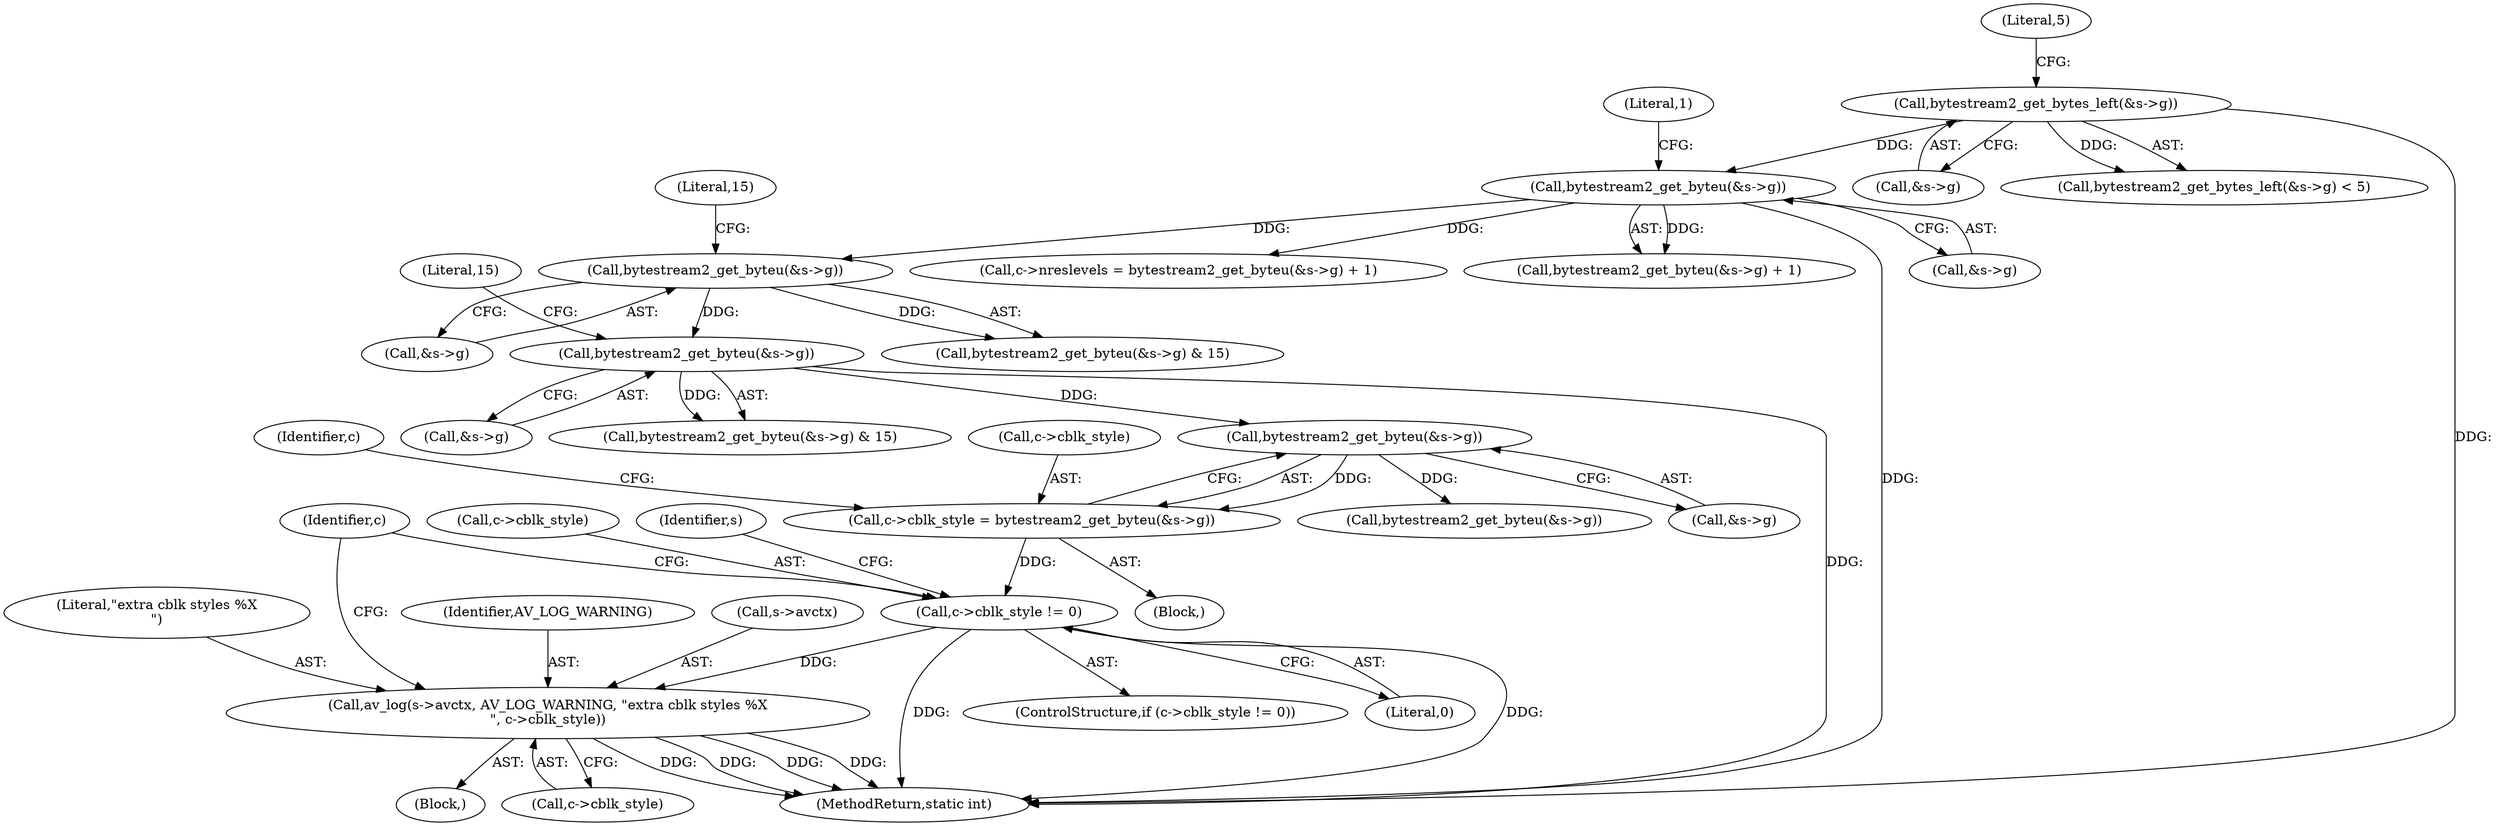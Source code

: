 digraph "0_FFmpeg_a1b9004b768bef606ee98d417bceb9392ceb788d@pointer" {
"1000265" [label="(Call,c->cblk_style != 0)"];
"1000255" [label="(Call,c->cblk_style = bytestream2_get_byteu(&s->g))"];
"1000259" [label="(Call,bytestream2_get_byteu(&s->g))"];
"1000197" [label="(Call,bytestream2_get_byteu(&s->g))"];
"1000184" [label="(Call,bytestream2_get_byteu(&s->g))"];
"1000129" [label="(Call,bytestream2_get_byteu(&s->g))"];
"1000116" [label="(Call,bytestream2_get_bytes_left(&s->g))"];
"1000271" [label="(Call,av_log(s->avctx, AV_LOG_WARNING, \"extra cblk styles %X\n\", c->cblk_style))"];
"1000128" [label="(Call,bytestream2_get_byteu(&s->g) + 1)"];
"1000267" [label="(Identifier,c)"];
"1000112" [label="(Block,)"];
"1000260" [label="(Call,&s->g)"];
"1000115" [label="(Call,bytestream2_get_bytes_left(&s->g) < 5)"];
"1000272" [label="(Call,s->avctx)"];
"1000116" [label="(Call,bytestream2_get_bytes_left(&s->g))"];
"1000256" [label="(Call,c->cblk_style)"];
"1000196" [label="(Call,bytestream2_get_byteu(&s->g) & 15)"];
"1000255" [label="(Call,c->cblk_style = bytestream2_get_byteu(&s->g))"];
"1000121" [label="(Literal,5)"];
"1000202" [label="(Literal,15)"];
"1000270" [label="(Block,)"];
"1000198" [label="(Call,&s->g)"];
"1000264" [label="(ControlStructure,if (c->cblk_style != 0))"];
"1000265" [label="(Call,c->cblk_style != 0)"];
"1000269" [label="(Literal,0)"];
"1000259" [label="(Call,bytestream2_get_byteu(&s->g))"];
"1000117" [label="(Call,&s->g)"];
"1000129" [label="(Call,bytestream2_get_byteu(&s->g))"];
"1000276" [label="(Literal,\"extra cblk styles %X\n\")"];
"1000197" [label="(Call,bytestream2_get_byteu(&s->g))"];
"1000130" [label="(Call,&s->g)"];
"1000273" [label="(Identifier,s)"];
"1000284" [label="(Call,bytestream2_get_byteu(&s->g))"];
"1000189" [label="(Literal,15)"];
"1000266" [label="(Call,c->cblk_style)"];
"1000277" [label="(Call,c->cblk_style)"];
"1000124" [label="(Call,c->nreslevels = bytestream2_get_byteu(&s->g) + 1)"];
"1000271" [label="(Call,av_log(s->avctx, AV_LOG_WARNING, \"extra cblk styles %X\n\", c->cblk_style))"];
"1000377" [label="(MethodReturn,static int)"];
"1000185" [label="(Call,&s->g)"];
"1000183" [label="(Call,bytestream2_get_byteu(&s->g) & 15)"];
"1000275" [label="(Identifier,AV_LOG_WARNING)"];
"1000134" [label="(Literal,1)"];
"1000184" [label="(Call,bytestream2_get_byteu(&s->g))"];
"1000282" [label="(Identifier,c)"];
"1000265" -> "1000264"  [label="AST: "];
"1000265" -> "1000269"  [label="CFG: "];
"1000266" -> "1000265"  [label="AST: "];
"1000269" -> "1000265"  [label="AST: "];
"1000273" -> "1000265"  [label="CFG: "];
"1000282" -> "1000265"  [label="CFG: "];
"1000265" -> "1000377"  [label="DDG: "];
"1000265" -> "1000377"  [label="DDG: "];
"1000255" -> "1000265"  [label="DDG: "];
"1000265" -> "1000271"  [label="DDG: "];
"1000255" -> "1000112"  [label="AST: "];
"1000255" -> "1000259"  [label="CFG: "];
"1000256" -> "1000255"  [label="AST: "];
"1000259" -> "1000255"  [label="AST: "];
"1000267" -> "1000255"  [label="CFG: "];
"1000259" -> "1000255"  [label="DDG: "];
"1000259" -> "1000260"  [label="CFG: "];
"1000260" -> "1000259"  [label="AST: "];
"1000197" -> "1000259"  [label="DDG: "];
"1000259" -> "1000284"  [label="DDG: "];
"1000197" -> "1000196"  [label="AST: "];
"1000197" -> "1000198"  [label="CFG: "];
"1000198" -> "1000197"  [label="AST: "];
"1000202" -> "1000197"  [label="CFG: "];
"1000197" -> "1000377"  [label="DDG: "];
"1000197" -> "1000196"  [label="DDG: "];
"1000184" -> "1000197"  [label="DDG: "];
"1000184" -> "1000183"  [label="AST: "];
"1000184" -> "1000185"  [label="CFG: "];
"1000185" -> "1000184"  [label="AST: "];
"1000189" -> "1000184"  [label="CFG: "];
"1000184" -> "1000183"  [label="DDG: "];
"1000129" -> "1000184"  [label="DDG: "];
"1000129" -> "1000128"  [label="AST: "];
"1000129" -> "1000130"  [label="CFG: "];
"1000130" -> "1000129"  [label="AST: "];
"1000134" -> "1000129"  [label="CFG: "];
"1000129" -> "1000377"  [label="DDG: "];
"1000129" -> "1000124"  [label="DDG: "];
"1000129" -> "1000128"  [label="DDG: "];
"1000116" -> "1000129"  [label="DDG: "];
"1000116" -> "1000115"  [label="AST: "];
"1000116" -> "1000117"  [label="CFG: "];
"1000117" -> "1000116"  [label="AST: "];
"1000121" -> "1000116"  [label="CFG: "];
"1000116" -> "1000377"  [label="DDG: "];
"1000116" -> "1000115"  [label="DDG: "];
"1000271" -> "1000270"  [label="AST: "];
"1000271" -> "1000277"  [label="CFG: "];
"1000272" -> "1000271"  [label="AST: "];
"1000275" -> "1000271"  [label="AST: "];
"1000276" -> "1000271"  [label="AST: "];
"1000277" -> "1000271"  [label="AST: "];
"1000282" -> "1000271"  [label="CFG: "];
"1000271" -> "1000377"  [label="DDG: "];
"1000271" -> "1000377"  [label="DDG: "];
"1000271" -> "1000377"  [label="DDG: "];
"1000271" -> "1000377"  [label="DDG: "];
}
